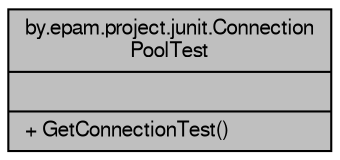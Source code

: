 digraph "by.epam.project.junit.ConnectionPoolTest"
{
  bgcolor="transparent";
  edge [fontname="FreeSans",fontsize="10",labelfontname="FreeSans",labelfontsize="10"];
  node [fontname="FreeSans",fontsize="10",shape=record];
  Node1 [label="{by.epam.project.junit.Connection\lPoolTest\n||+ GetConnectionTest()\l}",height=0.2,width=0.4,color="black", fillcolor="grey75", style="filled", fontcolor="black"];
}
